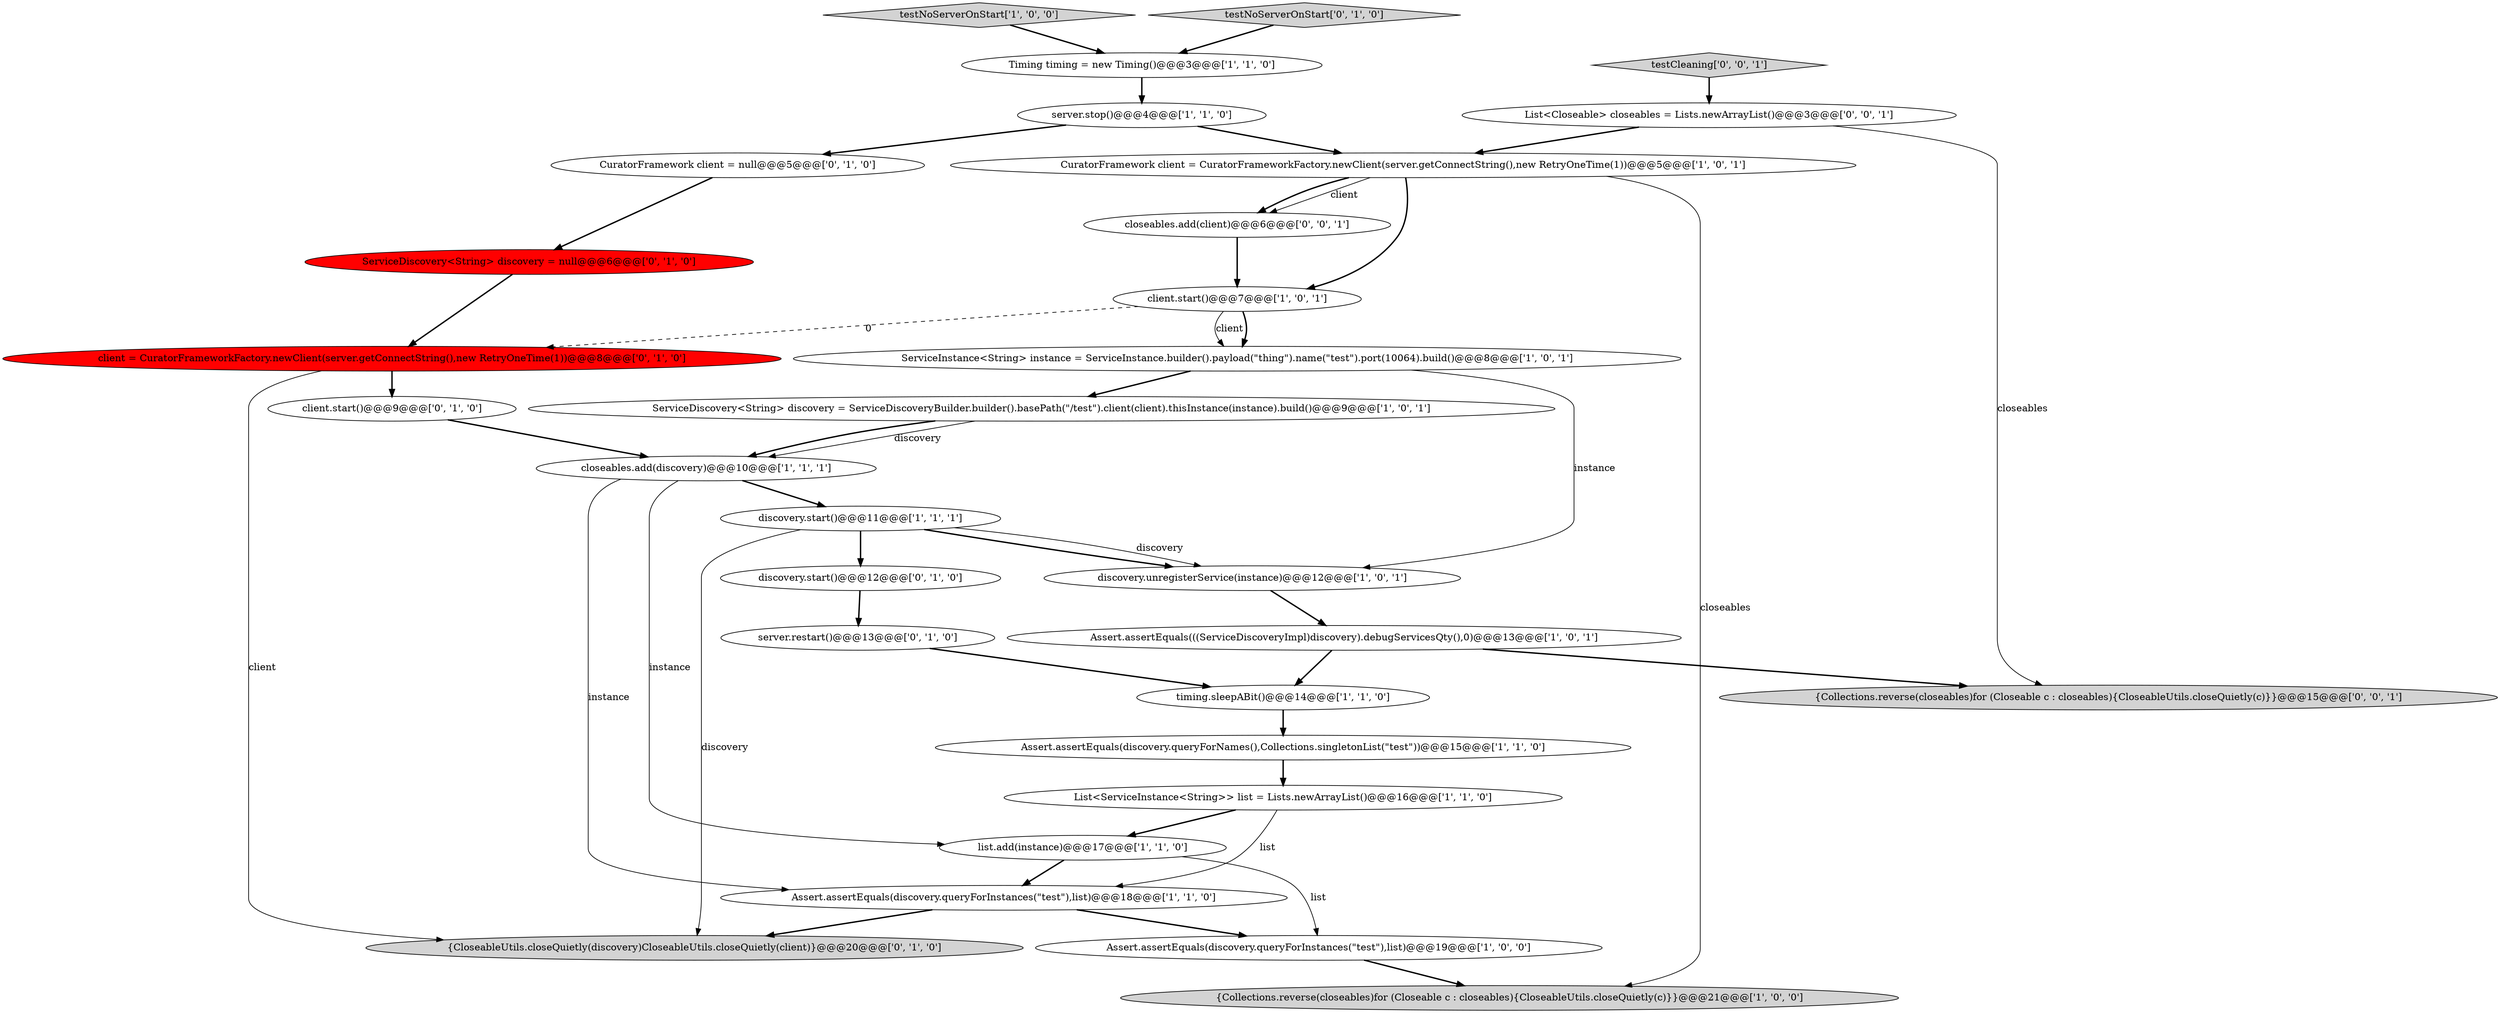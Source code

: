 digraph {
26 [style = filled, label = "List<Closeable> closeables = Lists.newArrayList()@@@3@@@['0', '0', '1']", fillcolor = white, shape = ellipse image = "AAA0AAABBB3BBB"];
22 [style = filled, label = "CuratorFramework client = null@@@5@@@['0', '1', '0']", fillcolor = white, shape = ellipse image = "AAA0AAABBB2BBB"];
27 [style = filled, label = "{Collections.reverse(closeables)for (Closeable c : closeables){CloseableUtils.closeQuietly(c)}}@@@15@@@['0', '0', '1']", fillcolor = lightgray, shape = ellipse image = "AAA0AAABBB3BBB"];
16 [style = filled, label = "discovery.start()@@@11@@@['1', '1', '1']", fillcolor = white, shape = ellipse image = "AAA0AAABBB1BBB"];
17 [style = filled, label = "CuratorFramework client = CuratorFrameworkFactory.newClient(server.getConnectString(),new RetryOneTime(1))@@@5@@@['1', '0', '1']", fillcolor = white, shape = ellipse image = "AAA0AAABBB1BBB"];
14 [style = filled, label = "Assert.assertEquals(discovery.queryForInstances(\"test\"),list)@@@19@@@['1', '0', '0']", fillcolor = white, shape = ellipse image = "AAA0AAABBB1BBB"];
5 [style = filled, label = "ServiceDiscovery<String> discovery = ServiceDiscoveryBuilder.builder().basePath(\"/test\").client(client).thisInstance(instance).build()@@@9@@@['1', '0', '1']", fillcolor = white, shape = ellipse image = "AAA0AAABBB1BBB"];
11 [style = filled, label = "closeables.add(discovery)@@@10@@@['1', '1', '1']", fillcolor = white, shape = ellipse image = "AAA0AAABBB1BBB"];
29 [style = filled, label = "closeables.add(client)@@@6@@@['0', '0', '1']", fillcolor = white, shape = ellipse image = "AAA0AAABBB3BBB"];
13 [style = filled, label = "List<ServiceInstance<String>> list = Lists.newArrayList()@@@16@@@['1', '1', '0']", fillcolor = white, shape = ellipse image = "AAA0AAABBB1BBB"];
3 [style = filled, label = "server.stop()@@@4@@@['1', '1', '0']", fillcolor = white, shape = ellipse image = "AAA0AAABBB1BBB"];
12 [style = filled, label = "{Collections.reverse(closeables)for (Closeable c : closeables){CloseableUtils.closeQuietly(c)}}@@@21@@@['1', '0', '0']", fillcolor = lightgray, shape = ellipse image = "AAA0AAABBB1BBB"];
28 [style = filled, label = "testCleaning['0', '0', '1']", fillcolor = lightgray, shape = diamond image = "AAA0AAABBB3BBB"];
4 [style = filled, label = "discovery.unregisterService(instance)@@@12@@@['1', '0', '1']", fillcolor = white, shape = ellipse image = "AAA0AAABBB1BBB"];
0 [style = filled, label = "client.start()@@@7@@@['1', '0', '1']", fillcolor = white, shape = ellipse image = "AAA0AAABBB1BBB"];
9 [style = filled, label = "testNoServerOnStart['1', '0', '0']", fillcolor = lightgray, shape = diamond image = "AAA0AAABBB1BBB"];
6 [style = filled, label = "timing.sleepABit()@@@14@@@['1', '1', '0']", fillcolor = white, shape = ellipse image = "AAA0AAABBB1BBB"];
7 [style = filled, label = "Assert.assertEquals(discovery.queryForNames(),Collections.singletonList(\"test\"))@@@15@@@['1', '1', '0']", fillcolor = white, shape = ellipse image = "AAA0AAABBB1BBB"];
19 [style = filled, label = "client.start()@@@9@@@['0', '1', '0']", fillcolor = white, shape = ellipse image = "AAA0AAABBB2BBB"];
2 [style = filled, label = "Assert.assertEquals(discovery.queryForInstances(\"test\"),list)@@@18@@@['1', '1', '0']", fillcolor = white, shape = ellipse image = "AAA0AAABBB1BBB"];
20 [style = filled, label = "client = CuratorFrameworkFactory.newClient(server.getConnectString(),new RetryOneTime(1))@@@8@@@['0', '1', '0']", fillcolor = red, shape = ellipse image = "AAA1AAABBB2BBB"];
15 [style = filled, label = "Assert.assertEquals(((ServiceDiscoveryImpl)discovery).debugServicesQty(),0)@@@13@@@['1', '0', '1']", fillcolor = white, shape = ellipse image = "AAA0AAABBB1BBB"];
25 [style = filled, label = "{CloseableUtils.closeQuietly(discovery)CloseableUtils.closeQuietly(client)}@@@20@@@['0', '1', '0']", fillcolor = lightgray, shape = ellipse image = "AAA0AAABBB2BBB"];
8 [style = filled, label = "ServiceInstance<String> instance = ServiceInstance.builder().payload(\"thing\").name(\"test\").port(10064).build()@@@8@@@['1', '0', '1']", fillcolor = white, shape = ellipse image = "AAA0AAABBB1BBB"];
24 [style = filled, label = "server.restart()@@@13@@@['0', '1', '0']", fillcolor = white, shape = ellipse image = "AAA0AAABBB2BBB"];
10 [style = filled, label = "Timing timing = new Timing()@@@3@@@['1', '1', '0']", fillcolor = white, shape = ellipse image = "AAA0AAABBB1BBB"];
1 [style = filled, label = "list.add(instance)@@@17@@@['1', '1', '0']", fillcolor = white, shape = ellipse image = "AAA0AAABBB1BBB"];
18 [style = filled, label = "testNoServerOnStart['0', '1', '0']", fillcolor = lightgray, shape = diamond image = "AAA0AAABBB2BBB"];
21 [style = filled, label = "discovery.start()@@@12@@@['0', '1', '0']", fillcolor = white, shape = ellipse image = "AAA0AAABBB2BBB"];
23 [style = filled, label = "ServiceDiscovery<String> discovery = null@@@6@@@['0', '1', '0']", fillcolor = red, shape = ellipse image = "AAA1AAABBB2BBB"];
7->13 [style = bold, label=""];
11->16 [style = bold, label=""];
23->20 [style = bold, label=""];
26->17 [style = bold, label=""];
8->4 [style = solid, label="instance"];
4->15 [style = bold, label=""];
29->0 [style = bold, label=""];
16->4 [style = solid, label="discovery"];
10->3 [style = bold, label=""];
28->26 [style = bold, label=""];
19->11 [style = bold, label=""];
15->6 [style = bold, label=""];
21->24 [style = bold, label=""];
9->10 [style = bold, label=""];
1->14 [style = solid, label="list"];
5->11 [style = solid, label="discovery"];
0->20 [style = dashed, label="0"];
3->22 [style = bold, label=""];
22->23 [style = bold, label=""];
13->1 [style = bold, label=""];
17->12 [style = solid, label="closeables"];
11->2 [style = solid, label="instance"];
11->1 [style = solid, label="instance"];
17->0 [style = bold, label=""];
16->25 [style = solid, label="discovery"];
8->5 [style = bold, label=""];
18->10 [style = bold, label=""];
17->29 [style = solid, label="client"];
16->21 [style = bold, label=""];
14->12 [style = bold, label=""];
2->14 [style = bold, label=""];
0->8 [style = bold, label=""];
3->17 [style = bold, label=""];
5->11 [style = bold, label=""];
1->2 [style = bold, label=""];
0->8 [style = solid, label="client"];
13->2 [style = solid, label="list"];
16->4 [style = bold, label=""];
6->7 [style = bold, label=""];
20->19 [style = bold, label=""];
24->6 [style = bold, label=""];
2->25 [style = bold, label=""];
17->29 [style = bold, label=""];
15->27 [style = bold, label=""];
20->25 [style = solid, label="client"];
26->27 [style = solid, label="closeables"];
}
